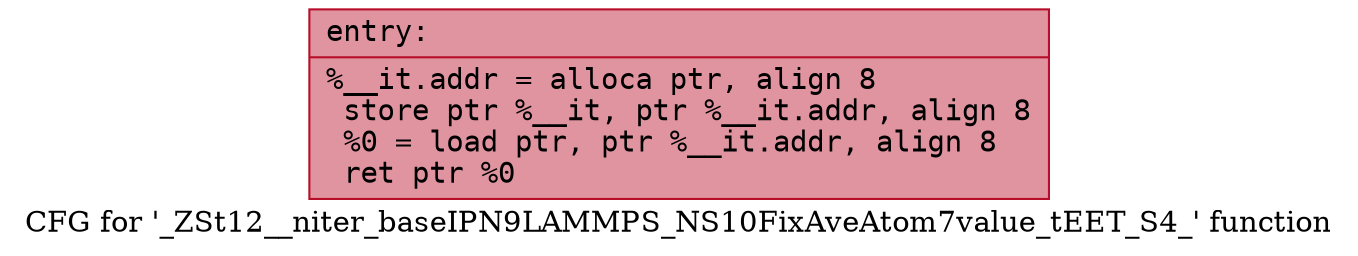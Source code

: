 digraph "CFG for '_ZSt12__niter_baseIPN9LAMMPS_NS10FixAveAtom7value_tEET_S4_' function" {
	label="CFG for '_ZSt12__niter_baseIPN9LAMMPS_NS10FixAveAtom7value_tEET_S4_' function";

	Node0x55d086769570 [shape=record,color="#b70d28ff", style=filled, fillcolor="#b70d2870" fontname="Courier",label="{entry:\l|  %__it.addr = alloca ptr, align 8\l  store ptr %__it, ptr %__it.addr, align 8\l  %0 = load ptr, ptr %__it.addr, align 8\l  ret ptr %0\l}"];
}
